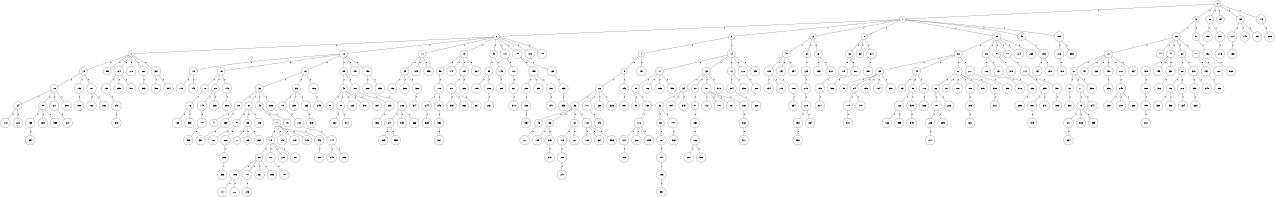 graph G {
size="8.5,11;"
ratio = "expand;"
fixedsize="true;"
overlap="scale;"
node[shape=circle,width=.12,hight=.12,fontsize=12]
edge[fontsize=12]

0[label=" 0" color=black, pos="0.77842098,0.25674636!"];
1[label=" 1" color=black, pos="1.9049981,0.26647575!"];
2[label=" 2" color=black, pos="1.5412424,2.3036731!"];
3[label=" 3" color=black, pos="0.77726822,2.9878642!"];
4[label=" 4" color=black, pos="1.0982365,1.9909576!"];
5[label=" 5" color=black, pos="1.7863828,0.68780902!"];
6[label=" 6" color=black, pos="2.0718259,1.401129!"];
7[label=" 7" color=black, pos="2.110146,1.424908!"];
8[label=" 8" color=black, pos="1.7976215,2.0979004!"];
9[label=" 9" color=black, pos="1.9131542,1.0426592!"];
10[label=" 10" color=black, pos="2.2223465,0.77621769!"];
11[label=" 11" color=black, pos="2.1148169,2.7422614!"];
12[label=" 12" color=black, pos="1.7969091,0.99583498!"];
13[label=" 13" color=black, pos="0.74603958,2.208138!"];
14[label=" 14" color=black, pos="1.6995055,0.94077209!"];
15[label=" 15" color=black, pos="2.8800964,1.6982185!"];
16[label=" 16" color=black, pos="2.0473344,1.3803375!"];
17[label=" 17" color=black, pos="1.160495,2.4148853!"];
18[label=" 18" color=black, pos="2.769329,2.3824562!"];
19[label=" 19" color=black, pos="2.9551849,0.097199372!"];
20[label=" 20" color=black, pos="0.85793663,1.335386!"];
21[label=" 21" color=black, pos="2.7766784,0.42184173!"];
22[label=" 22" color=black, pos="0.1527909,1.2858354!"];
23[label=" 23" color=black, pos="2.7282939,1.7106052!"];
24[label=" 24" color=black, pos="2.7801728,1.736117!"];
25[label=" 25" color=black, pos="1.5139394,2.3235093!"];
26[label=" 26" color=black, pos="2.3421054,0.16741434!"];
27[label=" 27" color=black, pos="1.8306832,0.049384282!"];
28[label=" 28" color=black, pos="2.3576481,2.292596!"];
29[label=" 29" color=black, pos="0.92829419,2.6105103!"];
30[label=" 30" color=black, pos="2.0770516,1.1139724!"];
31[label=" 31" color=black, pos="2.8803997,2.5809739!"];
32[label=" 32" color=black, pos="1.9155202,0.60124028!"];
33[label=" 33" color=black, pos="1.4680932,1.712728!"];
34[label=" 34" color=black, pos="2.6307152,1.1074889!"];
35[label=" 35" color=black, pos="1.144756,0.15001818!"];
36[label=" 36" color=black, pos="1.5416434,0.63673053!"];
37[label=" 37" color=black, pos="0.15705199,1.5510227!"];
38[label=" 38" color=black, pos="2.1435866,0.039449084!"];
39[label=" 39" color=black, pos="1.4895726,2.6845587!"];
40[label=" 40" color=black, pos="0.93751381,1.8345524!"];
41[label=" 41" color=black, pos="0.21054857,0.21580564!"];
42[label=" 42" color=black, pos="2.4274228,1.3026621!"];
43[label=" 43" color=black, pos="1.4801676,2.0745829!"];
44[label=" 44" color=black, pos="2.8952945,0.4917486!"];
45[label=" 45" color=black, pos="0.95855428,1.2864501!"];
46[label=" 46" color=black, pos="2.7077663,0.12612708!"];
47[label=" 47" color=black, pos="1.9463221,2.6024318!"];
48[label=" 48" color=black, pos="0.096484751,1.2894429!"];
49[label=" 49" color=black, pos="1.9842646,1.148297!"];
50[label=" 50" color=black, pos="2.8285431,2.9838662!"];
51[label=" 51" color=black, pos="0.9036394,1.3305217!"];
52[label=" 52" color=black, pos="0.76976256,0.85128038!"];
53[label=" 53" color=black, pos="1.8650416,1.8304577!"];
54[label=" 54" color=black, pos="2.4636296,2.7701468!"];
55[label=" 55" color=black, pos="2.7672705,1.2937876!"];
56[label=" 56" color=black, pos="0.80956283,1.1707886!"];
57[label=" 57" color=black, pos="1.0884791,0.20551488!"];
58[label=" 58" color=black, pos="2.7700448,2.2257329!"];
59[label=" 59" color=black, pos="1.2478302,0.47261808!"];
60[label=" 60" color=black, pos="1.378525,1.7459096!"];
61[label=" 61" color=black, pos="2.4616289,0.81637452!"];
62[label=" 62" color=black, pos="1.5329521,2.3352102!"];
63[label=" 63" color=black, pos="0.95909999,2.1639779!"];
64[label=" 64" color=black, pos="0.21222833,1.5624903!"];
65[label=" 65" color=black, pos="2.6538522,2.2177296!"];
66[label=" 66" color=black, pos="2.9573863,2.0975812!"];
67[label=" 67" color=black, pos="2.9997172,0.22280925!"];
68[label=" 68" color=black, pos="2.8940977,1.6218088!"];
69[label=" 69" color=black, pos="1.5450862,2.2809851!"];
70[label=" 70" color=black, pos="2.0247047,2.3782609!"];
71[label=" 71" color=black, pos="1.2451931,2.7524675!"];
72[label=" 72" color=black, pos="1.8770053,0.7581289!"];
73[label=" 73" color=black, pos="2.0829629,1.9547545!"];
74[label=" 74" color=black, pos="0.41932109,0.24556562!"];
75[label=" 75" color=black, pos="2.6225349,1.7972804!"];
76[label=" 76" color=black, pos="0.43709374,1.8723593!"];
77[label=" 77" color=black, pos="2.8572725,2.0602182!"];
78[label=" 78" color=black, pos="1.7695397,0.86578178!"];
79[label=" 79" color=black, pos="2.9807178,1.4721543!"];
80[label=" 80" color=black, pos="0.93320697,1.3885806!"];
81[label=" 81" color=black, pos="2.2061417,2.056519!"];
82[label=" 82" color=black, pos="0.39567077,0.044501061!"];
83[label=" 83" color=black, pos="0.77045951,0.53483836!"];
84[label=" 84" color=black, pos="1.2608707,1.1897332!"];
85[label=" 85" color=black, pos="1.560542,0.00012033526!"];
86[label=" 86" color=black, pos="1.6884303,2.3448145!"];
87[label=" 87" color=black, pos="2.4841514,0.5268712!"];
88[label=" 88" color=black, pos="0.047251959,0.4335282!"];
89[label=" 89" color=black, pos="1.2587869,1.8788564!"];
90[label=" 90" color=black, pos="2.7921319,1.6726634!"];
91[label=" 91" color=black, pos="1.765139,0.77014463!"];
92[label=" 92" color=black, pos="1.6146993,1.1441529!"];
93[label=" 93" color=black, pos="2.2098291,0.50532307!"];
94[label=" 94" color=black, pos="1.0101754,0.56740752!"];
95[label=" 95" color=black, pos="0.6671064,1.9116851!"];
96[label=" 96" color=black, pos="0.0097305211,2.967752!"];
97[label=" 97" color=black, pos="1.8352605,0.92297507!"];
98[label=" 98" color=black, pos="0.76996598,2.1899837!"];
99[label=" 99" color=black, pos="1.8031401,1.5611147!"];
100[label=" 100" color=black, pos="0.92000612,1.5930808!"];
101[label=" 101" color=black, pos="1.8495409,1.0280946!"];
102[label=" 102" color=black, pos="0.9485415,1.3540429!"];
103[label=" 103" color=black, pos="1.6897809,1.3300063!"];
104[label=" 104" color=black, pos="2.6109412,0.96802879!"];
105[label=" 105" color=black, pos="2.1443668,2.073594!"];
106[label=" 106" color=black, pos="0.48664229,2.4494377!"];
107[label=" 107" color=black, pos="0.22370609,0.70762191!"];
108[label=" 108" color=black, pos="1.71582,2.2735474!"];
109[label=" 109" color=black, pos="1.3991066,0.42507709!"];
110[label=" 110" color=black, pos="1.8971442,2.963296!"];
111[label=" 111" color=black, pos="0.044848006,1.2864364!"];
112[label=" 112" color=black, pos="1.5910606,1.101991!"];
113[label=" 113" color=black, pos="0.14546907,2.6497601!"];
114[label=" 114" color=black, pos="0.43916275,0.92189379!"];
115[label=" 115" color=black, pos="0.1097502,1.8065811!"];
116[label=" 116" color=black, pos="0.93021844,0.3909311!"];
117[label=" 117" color=black, pos="0.38177052,1.6769732!"];
118[label=" 118" color=black, pos="0.5951282,2.8658397!"];
119[label=" 119" color=black, pos="1.9335716,2.2957655!"];
120[label=" 120" color=black, pos="0.40674137,0.26005949!"];
121[label=" 121" color=black, pos="0.5733414,1.1843218!"];
122[label=" 122" color=black, pos="0.0090173497,2.675373!"];
123[label=" 123" color=black, pos="0.7357313,0.94433778!"];
124[label=" 124" color=black, pos="0.56208254,2.9952748!"];
125[label=" 125" color=black, pos="2.1512771,0.22276776!"];
126[label=" 126" color=black, pos="1.3125173,2.3863815!"];
127[label=" 127" color=black, pos="1.2408836,1.770721!"];
128[label=" 128" color=black, pos="1.0799033,2.1998355!"];
129[label=" 129" color=black, pos="0.94060005,0.6657489!"];
130[label=" 130" color=black, pos="0.49037286,1.0683849!"];
131[label=" 131" color=black, pos="1.823076,1.8920539!"];
132[label=" 132" color=black, pos="0.3479916,2.3290116!"];
133[label=" 133" color=black, pos="1.5595767,1.2456739!"];
134[label=" 134" color=black, pos="0.64038681,1.1181829!"];
135[label=" 135" color=black, pos="0.31420234,1.5288955!"];
136[label=" 136" color=black, pos="2.9196844,0.047350411!"];
137[label=" 137" color=black, pos="2.1128882,0.8099018!"];
138[label=" 138" color=black, pos="1.0542212,0.82936523!"];
139[label=" 139" color=black, pos="2.8910095,2.2624557!"];
140[label=" 140" color=black, pos="1.6087478,2.7382697!"];
141[label=" 141" color=black, pos="2.1432466,2.0404186!"];
142[label=" 142" color=black, pos="2.6159991,0.66490382!"];
143[label=" 143" color=black, pos="2.0475054,1.3243071!"];
144[label=" 144" color=black, pos="1.9225302,0.82747413!"];
145[label=" 145" color=black, pos="2.0847568,1.6386795!"];
146[label=" 146" color=black, pos="1.5156627,0.016275183!"];
147[label=" 147" color=black, pos="2.1894638,1.6456732!"];
148[label=" 148" color=black, pos="2.8701981,2.9665363!"];
149[label=" 149" color=black, pos="2.3678866,1.797078!"];
150[label=" 150" color=black, pos="1.1655564,2.9140871!"];
151[label=" 151" color=black, pos="0.65578114,0.1802515!"];
152[label=" 152" color=black, pos="0.61005169,0.6137298!"];
153[label=" 153" color=black, pos="0.64510155,2.8337865!"];
154[label=" 154" color=black, pos="1.720454,2.5674364!"];
155[label=" 155" color=black, pos="0.12879255,2.7081295!"];
156[label=" 156" color=black, pos="0.59705254,2.0124353!"];
157[label=" 157" color=black, pos="0.68162071,1.9488249!"];
158[label=" 158" color=black, pos="2.2714952,0.060238885!"];
159[label=" 159" color=black, pos="1.1013062,2.5055877!"];
160[label=" 160" color=black, pos="0.24821601,0.40616638!"];
161[label=" 161" color=black, pos="1.3717268,2.0540818!"];
162[label=" 162" color=black, pos="0.090014581,2.0020986!"];
163[label=" 163" color=black, pos="1.8346277,1.2177978!"];
164[label=" 164" color=black, pos="1.384894,2.3966195!"];
165[label=" 165" color=black, pos="1.0397464,2.9136918!"];
166[label=" 166" color=black, pos="0.20835632,1.2385179!"];
167[label=" 167" color=black, pos="1.2144211,0.021020399!"];
168[label=" 168" color=black, pos="0.86342306,0.35595464!"];
169[label=" 169" color=black, pos="2.6671397,1.3273306!"];
170[label=" 170" color=black, pos="2.0315546,1.9759614!"];
171[label=" 171" color=black, pos="0.039657369,0.29786262!"];
172[label=" 172" color=black, pos="2.4239922,1.491066!"];
173[label=" 173" color=black, pos="2.0399264,2.7749802!"];
174[label=" 174" color=black, pos="1.3786885,2.5579452!"];
175[label=" 175" color=black, pos="2.7576037,2.0557466!"];
176[label=" 176" color=black, pos="1.0061524,1.8561766!"];
177[label=" 177" color=black, pos="1.8217377,2.4304463!"];
178[label=" 178" color=black, pos="2.5129364,2.7194746!"];
179[label=" 179" color=black, pos="0.60016689,2.9771451!"];
180[label=" 180" color=black, pos="0.71181932,0.4878978!"];
181[label=" 181" color=black, pos="1.8729689,2.8446782e-05!"];
182[label=" 182" color=black, pos="0.27637619,0.84476698!"];
183[label=" 183" color=black, pos="2.1369393,1.6550067!"];
184[label=" 184" color=black, pos="0.31221488,1.8163838!"];
185[label=" 185" color=black, pos="2.6946905,0.98724488!"];
186[label=" 186" color=black, pos="2.6532379,2.7602207!"];
187[label=" 187" color=black, pos="2.7240568,2.2775639!"];
188[label=" 188" color=black, pos="2.2055769,1.1876218!"];
189[label=" 189" color=black, pos="0.028339794,1.3302033!"];
190[label=" 190" color=black, pos="2.7456239,2.3386959!"];
191[label=" 191" color=black, pos="1.0754839,2.025655!"];
192[label=" 192" color=black, pos="1.5048859,2.5216514!"];
193[label=" 193" color=black, pos="1.088869,0.40720327!"];
194[label=" 194" color=black, pos="2.2156157,1.9955117!"];
195[label=" 195" color=black, pos="2.9047897,0.37554857!"];
196[label=" 196" color=black, pos="2.0385374,2.1889125!"];
197[label=" 197" color=black, pos="1.7508206,1.3715932!"];
198[label=" 198" color=black, pos="2.6940861,0.37900776!"];
199[label=" 199" color=black, pos="0.70399169,1.1572687!"];
200[label=" 200" color=black, pos="0.24670159,1.4084539!"];
201[label=" 201" color=black, pos="2.1878163,1.0776775!"];
202[label=" 202" color=black, pos="2.9830812,1.3431046!"];
203[label=" 203" color=black, pos="1.346265,2.9982375!"];
204[label=" 204" color=black, pos="1.2818235,2.4516796!"];
205[label=" 205" color=black, pos="1.7062658,1.5290886!"];
206[label=" 206" color=black, pos="2.5335619,0.16992183!"];
207[label=" 207" color=black, pos="0.31275911,2.4464312!"];
208[label=" 208" color=black, pos="2.0061106,1.8950313!"];
209[label=" 209" color=black, pos="2.6705423,2.597359!"];
210[label=" 210" color=black, pos="2.0458981,2.5414944!"];
211[label=" 211" color=black, pos="1.6591167,0.77696548!"];
212[label=" 212" color=black, pos="0.72688192,0.97358427!"];
213[label=" 213" color=black, pos="0.051917912,1.8334996!"];
214[label=" 214" color=black, pos="1.4107692,0.82303344!"];
215[label=" 215" color=black, pos="1.330612,0.28298904!"];
216[label=" 216" color=black, pos="2.1243498,2.5306496!"];
217[label=" 217" color=black, pos="1.1507292,0.44851562!"];
218[label=" 218" color=black, pos="1.0684721,2.5887904!"];
219[label=" 219" color=black, pos="1.5297419,0.66852904!"];
220[label=" 220" color=black, pos="0.59440103,0.68977155!"];
221[label=" 221" color=black, pos="2.1447862,2.2317988!"];
222[label=" 222" color=black, pos="2.5266926,2.2790837!"];
223[label=" 223" color=black, pos="2.3242968,2.1940272!"];
224[label=" 224" color=black, pos="1.7400931,1.2435387!"];
225[label=" 225" color=black, pos="2.8526853,0.087449695!"];
226[label=" 226" color=black, pos="1.6820643,2.6487463!"];
227[label=" 227" color=black, pos="2.0419961,1.4684301!"];
228[label=" 228" color=black, pos="1.9593887,0.28271603!"];
229[label=" 229" color=black, pos="2.6814728,2.6597303!"];
230[label=" 230" color=black, pos="0.56934702,2.0654699!"];
231[label=" 231" color=black, pos="0.50088677,0.34229047!"];
232[label=" 232" color=black, pos="2.9841739,2.1318022!"];
233[label=" 233" color=black, pos="2.2778835,0.75801669!"];
234[label=" 234" color=black, pos="0.89549208,1.1717541!"];
235[label=" 235" color=black, pos="2.7240384,0.57388525!"];
236[label=" 236" color=black, pos="0.79838576,2.7876019!"];
237[label=" 237" color=black, pos="1.3711161,2.6880239!"];
238[label=" 238" color=black, pos="1.3861461,0.83410696!"];
239[label=" 239" color=black, pos="0.012990919,2.1280128!"];
240[label=" 240" color=black, pos="0.76222662,2.834024!"];
241[label=" 241" color=black, pos="1.479067,1.000058!"];
242[label=" 242" color=black, pos="0.99880373,2.3120472!"];
243[label=" 243" color=black, pos="0.81199631,1.4062691!"];
244[label=" 244" color=black, pos="2.7425337,1.0902406!"];
245[label=" 245" color=black, pos="2.6412031,0.054112894!"];
246[label=" 246" color=black, pos="1.5317582,2.9143822!"];
247[label=" 247" color=black, pos="2.0646173,1.541914!"];
248[label=" 248" color=black, pos="2.30221,2.8669541!"];
249[label=" 249" color=black, pos="0.96797871,0.15583598!"];
250[label=" 250" color=black, pos="1.0388242,0.68962453!"];
251[label=" 251" color=black, pos="2.3538156,0.46120262!"];
252[label=" 252" color=black, pos="0.28976464,1.2099991!"];
253[label=" 253" color=black, pos="2.3297076,0.95831704!"];
254[label=" 254" color=black, pos="0.15233186,0.40621503!"];
255[label=" 255" color=black, pos="2.9150941,0.043793031!"];
256[label=" 256" color=black, pos="2.324067,1.998581!"];
257[label=" 257" color=black, pos="2.7777592,1.2588281!"];
258[label=" 258" color=black, pos="0.62230018,1.667404!"];
259[label=" 259" color=black, pos="0.044346317,1.0724651!"];
260[label=" 260" color=black, pos="0.68004977,0.26507874!"];
261[label=" 261" color=black, pos="0.54657621,1.8712233!"];
262[label=" 262" color=black, pos="1.096095,1.9158572!"];
263[label=" 263" color=black, pos="1.2255673,0.2284932!"];
264[label=" 264" color=black, pos="0.87039732,0.84168003!"];
265[label=" 265" color=black, pos="0.38149125,1.4647399!"];
266[label=" 266" color=black, pos="0.048960845,2.9799072!"];
267[label=" 267" color=black, pos="2.2607504,2.4274181!"];
268[label=" 268" color=black, pos="1.3348365,2.9505576!"];
269[label=" 269" color=black, pos="0.91589264,0.58032078!"];
270[label=" 270" color=black, pos="0.099219247,0.023176706!"];
271[label=" 271" color=black, pos="0.45582821,2.8744209!"];
272[label=" 272" color=black, pos="0.47874415,0.97438202!"];
273[label=" 273" color=black, pos="2.8166091,2.8640268!"];
274[label=" 274" color=black, pos="2.5712658,1.9588771!"];
275[label=" 275" color=black, pos="2.8963063,2.7728164!"];
276[label=" 276" color=black, pos="1.0787921,2.1125555!"];
277[label=" 277" color=black, pos="0.5451549,1.0066723!"];
278[label=" 278" color=black, pos="2.1890543,1.9691607!"];
279[label=" 279" color=black, pos="2.281519,0.97110803!"];
280[label=" 280" color=black, pos="0.55968256,2.6204985!"];
281[label=" 281" color=black, pos="0.38461196,0.24186162!"];
282[label=" 282" color=black, pos="1.3284594,0.78789391!"];
283[label=" 283" color=black, pos="1.587034,2.4559085!"];
284[label=" 284" color=black, pos="1.2840843,2.6605108!"];
285[label=" 285" color=black, pos="0.26134036,0.4736133!"];
286[label=" 286" color=black, pos="0.6970322,2.0952772!"];
287[label=" 287" color=black, pos="0.28635565,2.7388143!"];
288[label=" 288" color=black, pos="2.0118752,2.2223299!"];
289[label=" 289" color=black, pos="2.8438381,1.3523649!"];
290[label=" 290" color=black, pos="1.6649302,2.3970631!"];
291[label=" 291" color=black, pos="0.70096909,0.91779026!"];
292[label=" 292" color=black, pos="0.42143566,1.8142925!"];
293[label=" 293" color=black, pos="0.24548421,1.1331707!"];
294[label=" 294" color=black, pos="2.7306798,2.9210676!"];
295[label=" 295" color=black, pos="2.294833,1.8630737!"];
296[label=" 296" color=black, pos="2.0191946,1.7031954!"];
297[label=" 297" color=black, pos="1.5495951,2.0353301!"];
298[label=" 298" color=black, pos="1.1958192,2.4664895!"];
299[label=" 299" color=black, pos="2.2853648,1.8818416!"];
300[label=" 300" color=black, pos="1.9625808,1.3895765!"];
301[label=" 301" color=black, pos="0.98403993,0.15058142!"];
302[label=" 302" color=black, pos="2.751195,2.7317553!"];
303[label=" 303" color=black, pos="2.7315308,0.35273628!"];
304[label=" 304" color=black, pos="1.6802325,0.6137581!"];
305[label=" 305" color=black, pos="0.11149204,2.4443529!"];
306[label=" 306" color=black, pos="1.0814814,2.2040994!"];
307[label=" 307" color=black, pos="0.29512211,1.0736468!"];
308[label=" 308" color=black, pos="2.7820752,1.4657679!"];
309[label=" 309" color=black, pos="0.98597054,2.4808348!"];
310[label=" 310" color=black, pos="0.68799833,2.7831936!"];
311[label=" 311" color=black, pos="0.80741906,1.1702546!"];
312[label=" 312" color=black, pos="1.1918616,2.7174792!"];
313[label=" 313" color=black, pos="1.4331009,2.6106648!"];
314[label=" 314" color=black, pos="1.0726745,2.8814286!"];
315[label=" 315" color=black, pos="1.9007053,1.6254995!"];
316[label=" 316" color=black, pos="2.4182988,2.4488956!"];
317[label=" 317" color=black, pos="0.70761673,0.14143489!"];
318[label=" 318" color=black, pos="1.1423205,0.81514423!"];
319[label=" 319" color=black, pos="1.0605584,2.4373912!"];
320[label=" 320" color=black, pos="1.7694115,0.55577367!"];
321[label=" 321" color=black, pos="0.31670246,1.7170947!"];
322[label=" 322" color=black, pos="0.98120281,1.7571735!"];
323[label=" 323" color=black, pos="2.5535988,0.56468861!"];
324[label=" 324" color=black, pos="2.4739404,2.3761669!"];
325[label=" 325" color=black, pos="0.94331457,2.5771722!"];
326[label=" 326" color=black, pos="0.44223026,2.0353746!"];
327[label=" 327" color=black, pos="0.37771519,0.75520869!"];
328[label=" 328" color=black, pos="0.62763619,2.349639!"];
329[label=" 329" color=black, pos="2.4774209,0.33371556!"];
330[label=" 330" color=black, pos="2.6652571,2.3405318!"];
331[label=" 331" color=black, pos="0.473562,0.19075342!"];
332[label=" 332" color=black, pos="1.9188046,0.12905943!"];
333[label=" 333" color=black, pos="0.084522031,1.9477542!"];
334[label=" 334" color=black, pos="1.098548,1.029541!"];
335[label=" 335" color=black, pos="0.45589471,2.6233898!"];
336[label=" 336" color=black, pos="2.095732,0.02786954!"];
337[label=" 337" color=black, pos="0.039762635,1.0317766!"];
338[label=" 338" color=black, pos="1.4524741,2.9238756!"];
339[label=" 339" color=black, pos="2.2775288,2.8735385!"];
340[label=" 340" color=black, pos="2.6815493,2.0584526!"];
341[label=" 341" color=black, pos="2.7088295,0.29282362!"];
342[label=" 342" color=black, pos="0.98933573,0.28364065!"];
343[label=" 343" color=black, pos="1.1071142,1.5287613!"];
344[label=" 344" color=black, pos="2.8800594,1.7759991!"];
345[label=" 345" color=black, pos="2.918216,1.6248417!"];
346[label=" 346" color=black, pos="2.1800841,0.29672626!"];
347[label=" 347" color=black, pos="2.6633463,2.6539464!"];
348[label=" 348" color=black, pos="1.1728627,0.11096698!"];
349[label=" 349" color=black, pos="0.71860584,1.6890697!"];
350[label=" 350" color=black, pos="1.7261552,0.15317201!"];
351[label=" 351" color=black, pos="2.8797408,0.036115659!"];
352[label=" 352" color=black, pos="0.23856423,1.6796222!"];
353[label=" 353" color=black, pos="0.61989052,2.5274703!"];
354[label=" 354" color=black, pos="0.85318121,1.2575876!"];
355[label=" 355" color=black, pos="0.99446134,2.8614232!"];
356[label=" 356" color=black, pos="2.623933,0.049016217!"];
357[label=" 357" color=black, pos="2.3761808,0.050480421!"];
358[label=" 358" color=black, pos="2.7107962,0.93560537!"];
359[label=" 359" color=black, pos="2.8855858,2.3503372!"];
360[label=" 360" color=black, pos="1.7838358,1.2809302!"];
361[label=" 361" color=black, pos="2.3344233,2.203701!"];
362[label=" 362" color=black, pos="2.6325971,1.704132!"];
363[label=" 363" color=black, pos="2.3728226,0.7943825!"];
364[label=" 364" color=black, pos="0.5379454,1.3392945!"];
365[label=" 365" color=black, pos="1.5814846,1.0164621!"];
366[label=" 366" color=black, pos="2.5934273,2.8828179!"];
367[label=" 367" color=black, pos="1.9237885,0.60316312!"];
368[label=" 368" color=black, pos="2.2631145,1.1113507!"];
369[label=" 369" color=black, pos="1.6924939,1.7851422!"];
370[label=" 370" color=black, pos="0.77634029,1.9521495!"];
371[label=" 371" color=black, pos="0.054829416,0.14591852!"];
372[label=" 372" color=black, pos="1.5899307,1.506901!"];
373[label=" 373" color=black, pos="1.8749879,0.46369617!"];
374[label=" 374" color=black, pos="1.4754306,1.9474283!"];
375[label=" 375" color=black, pos="2.5796692,2.1068435!"];
376[label=" 376" color=black, pos="2.4346848,1.4403213!"];
377[label=" 377" color=black, pos="0.53324592,1.4522697!"];
378[label=" 378" color=black, pos="0.71473771,1.4587491!"];
379[label=" 379" color=black, pos="2.1509512,0.36234194!"];
380[label=" 380" color=black, pos="2.0898806,0.91229719!"];
381[label=" 381" color=black, pos="1.392606,0.43328369!"];
382[label=" 382" color=black, pos="1.7225074,0.26725581!"];
383[label=" 383" color=black, pos="2.9313034,2.1449602!"];
384[label=" 384" color=black, pos="2.5922935,2.4931668!"];
385[label=" 385" color=black, pos="2.810745,1.4351257!"];
386[label=" 386" color=black, pos="2.3498557,2.2950499!"];
387[label=" 387" color=black, pos="2.4985424,0.24168871!"];
388[label=" 388" color=black, pos="0.52663475,1.5532915!"];
389[label=" 389" color=black, pos="2.5299793,2.7872775!"];
390[label=" 390" color=black, pos="2.3672872,1.5546633!"];
391[label=" 391" color=black, pos="0.4286326,0.6645788!"];
392[label=" 392" color=black, pos="1.284905,1.1464656!"];
393[label=" 393" color=black, pos="2.1031821,2.6211327!"];
394[label=" 394" color=black, pos="2.4754661,2.9538446!"];
395[label=" 395" color=black, pos="2.5735745,0.56243155!"];
396[label=" 396" color=black, pos="0.34951926,1.01945!"];
397[label=" 397" color=black, pos="1.1022983,0.13198521!"];
398[label=" 398" color=black, pos="1.8612607,0.76817615!"];
399[label=" 399" color=black, pos="2.3862719,0.31081947!"];
0--1[label="1"]
0--5[label="1"]
0--22[label="1"]
0--54[label="1"]
0--99[label="1"]
0--116[label="1"]
1--2[label="1"]
1--3[label="1"]
1--6[label="1"]
1--8[label="1"]
1--29[label="1"]
1--40[label="1"]
1--200[label="1"]
2--7[label="1"]
2--10[label="1"]
2--11[label="1"]
2--19[label="1"]
2--45[label="1"]
2--107[label="1"]
2--108[label="1"]
2--109[label="1"]
2--188[label="1"]
3--4[label="1"]
3--14[label="1"]
4--9[label="1"]
4--197[label="1"]
5--20[label="1"]
5--57[label="1"]
6--49[label="1"]
6--64[label="1"]
6--67[label="1"]
7--12[label="1"]
7--59[label="1"]
7--104[label="1"]
7--278[label="1"]
7--281[label="1"]
7--331[label="1"]
8--60[label="1"]
8--69[label="1"]
8--314[label="1"]
9--26[label="1"]
9--246[label="1"]
10--13[label="1"]
10--15[label="1"]
10--16[label="1"]
10--39[label="1"]
10--157[label="1"]
10--198[label="1"]
11--25[label="1"]
11--345[label="1"]
11--395[label="1"]
12--18[label="1"]
12--153[label="1"]
12--161[label="1"]
13--113[label="1"]
13--143[label="1"]
14--17[label="1"]
14--30[label="1"]
14--72[label="1"]
14--212[label="1"]
14--296[label="1"]
15--70[label="1"]
15--80[label="1"]
15--148[label="1"]
16--23[label="1"]
16--35[label="1"]
16--196[label="1"]
17--90[label="1"]
17--112[label="1"]
17--169[label="1"]
17--335[label="1"]
18--24[label="1"]
18--95[label="1"]
18--271[label="1"]
18--380[label="1"]
19--56[label="1"]
19--147[label="1"]
19--164[label="1"]
19--264[label="1"]
20--21[label="1"]
20--44[label="1"]
20--47[label="1"]
20--62[label="1"]
20--87[label="1"]
21--27[label="1"]
21--94[label="1"]
21--132[label="1"]
21--190[label="1"]
21--210[label="1"]
21--284[label="1"]
22--152[label="1"]
22--227[label="1"]
23--28[label="1"]
23--37[label="1"]
23--48[label="1"]
23--386[label="1"]
24--118[label="1"]
24--222[label="1"]
25--136[label="1"]
25--309[label="1"]
25--320[label="1"]
26--36[label="1"]
26--171[label="1"]
26--250[label="1"]
26--325[label="1"]
27--31[label="1"]
27--71[label="1"]
27--336[label="1"]
28--41[label="1"]
28--259[label="1"]
29--32[label="1"]
29--38[label="1"]
29--51[label="1"]
29--88[label="1"]
29--124[label="1"]
29--269[label="1"]
30--34[label="1"]
30--92[label="1"]
30--127[label="1"]
30--375[label="1"]
31--300[label="1"]
32--33[label="1"]
32--42[label="1"]
32--61[label="1"]
32--277[label="1"]
33--55[label="1"]
33--84[label="1"]
33--139[label="1"]
33--184[label="1"]
33--365[label="1"]
34--52[label="1"]
34--304[label="1"]
34--348[label="1"]
35--78[label="1"]
35--239[label="1"]
35--263[label="1"]
36--46[label="1"]
36--63[label="1"]
36--82[label="1"]
36--102[label="1"]
37--50[label="1"]
37--53[label="1"]
37--126[label="1"]
38--106[label="1"]
38--131[label="1"]
39--43[label="1"]
39--201[label="1"]
40--133[label="1"]
42--83[label="1"]
42--85[label="1"]
42--176[label="1"]
43--81[label="1"]
43--98[label="1"]
43--229[label="1"]
43--303[label="1"]
43--337[label="1"]
45--58[label="1"]
45--146[label="1"]
46--121[label="1"]
47--158[label="1"]
47--195[label="1"]
47--237[label="1"]
48--74[label="1"]
48--91[label="1"]
49--129[label="1"]
49--194[label="1"]
49--254[label="1"]
50--181[label="1"]
50--268[label="1"]
51--378[label="1"]
52--65[label="1"]
52--185[label="1"]
53--77[label="1"]
53--89[label="1"]
53--364[label="1"]
56--170[label="1"]
57--192[label="1"]
58--189[label="1"]
58--206[label="1"]
60--115[label="1"]
60--287[label="1"]
61--66[label="1"]
61--75[label="1"]
61--100[label="1"]
61--128[label="1"]
61--315[label="1"]
61--328[label="1"]
62--68[label="1"]
62--318[label="1"]
63--105[label="1"]
63--275[label="1"]
64--125[label="1"]
65--101[label="1"]
66--151[label="1"]
66--223[label="1"]
67--163[label="1"]
67--312[label="1"]
68--96[label="1"]
68--216[label="1"]
70--76[label="1"]
71--73[label="1"]
71--344[label="1"]
72--204[label="1"]
72--330[label="1"]
73--211[label="1"]
73--323[label="1"]
73--389[label="1"]
74--79[label="1"]
74--140[label="1"]
74--179[label="1"]
74--273[label="1"]
74--342[label="1"]
76--123[label="1"]
76--363[label="1"]
78--103[label="1"]
79--86[label="1"]
79--117[label="1"]
79--120[label="1"]
79--251[label="1"]
80--149[label="1"]
80--285[label="1"]
82--119[label="1"]
82--167[label="1"]
84--175[label="1"]
84--178[label="1"]
85--122[label="1"]
85--329[label="1"]
86--156[label="1"]
86--177[label="1"]
86--231[label="1"]
86--258[label="1"]
87--154[label="1"]
87--182[label="1"]
88--111[label="1"]
90--93[label="1"]
90--130[label="1"]
92--97[label="1"]
95--193[label="1"]
95--283[label="1"]
95--359[label="1"]
96--339[label="1"]
96--393[label="1"]
97--252[label="1"]
98--280[label="1"]
98--377[label="1"]
99--114[label="1"]
99--145[label="1"]
99--297[label="1"]
101--141[label="1"]
102--180[label="1"]
102--324[label="1"]
102--396[label="1"]
103--144[label="1"]
104--138[label="1"]
104--255[label="1"]
104--311[label="1"]
106--316[label="1"]
107--110[label="1"]
108--155[label="1"]
108--165[label="1"]
110--221[label="1"]
111--235[label="1"]
111--357[label="1"]
114--135[label="1"]
115--159[label="1"]
116--286[label="1"]
117--191[label="1"]
119--160[label="1"]
122--166[label="1"]
122--399[label="1"]
125--213[label="1"]
127--142[label="1"]
127--187[label="1"]
127--207[label="1"]
127--282[label="1"]
128--205[label="1"]
129--134[label="1"]
129--173[label="1"]
129--186[label="1"]
130--172[label="1"]
131--230[label="1"]
133--137[label="1"]
133--238[label="1"]
138--242[label="1"]
141--183[label="1"]
144--248[label="1"]
144--352[label="1"]
146--209[label="1"]
148--388[label="1"]
149--150[label="1"]
150--203[label="1"]
151--225[label="1"]
151--295[label="1"]
153--398[label="1"]
154--290[label="1"]
155--232[label="1"]
155--257[label="1"]
155--327[label="1"]
156--174[label="1"]
156--261[label="1"]
158--168[label="1"]
159--317[label="1"]
160--241[label="1"]
161--162[label="1"]
161--262[label="1"]
164--217[label="1"]
164--226[label="1"]
165--233[label="1"]
168--199[label="1"]
170--244[label="1"]
170--346[label="1"]
171--240[label="1"]
172--214[label="1"]
172--228[label="1"]
172--299[label="1"]
175--301[label="1"]
176--326[label="1"]
177--243[label="1"]
183--387[label="1"]
185--382[label="1"]
186--334[label="1"]
190--236[label="1"]
192--368[label="1"]
193--294[label="1"]
196--249[label="1"]
198--208[label="1"]
198--293[label="1"]
199--202[label="1"]
200--218[label="1"]
200--358[label="1"]
201--298[label="1"]
204--220[label="1"]
205--321[label="1"]
206--267[label="1"]
208--215[label="1"]
210--245[label="1"]
211--234[label="1"]
212--260[label="1"]
213--219[label="1"]
214--270[label="1"]
215--247[label="1"]
215--343[label="1"]
215--366[label="1"]
216--224[label="1"]
217--305[label="1"]
217--362[label="1"]
217--381[label="1"]
218--370[label="1"]
219--292[label="1"]
219--384[label="1"]
221--310[label="1"]
225--274[label="1"]
227--276[label="1"]
230--253[label="1"]
232--256[label="1"]
233--353[label="1"]
235--307[label="1"]
235--347[label="1"]
237--376[label="1"]
242--373[label="1"]
244--369[label="1"]
245--265[label="1"]
245--279[label="1"]
245--288[label="1"]
246--397[label="1"]
247--289[label="1"]
247--355[label="1"]
252--266[label="1"]
256--354[label="1"]
259--351[label="1"]
263--313[label="1"]
266--291[label="1"]
266--306[label="1"]
268--322[label="1"]
271--272[label="1"]
275--319[label="1"]
277--308[label="1"]
281--383[label="1"]
282--302[label="1"]
287--338[label="1"]
292--332[label="1"]
298--392[label="1"]
302--371[label="1"]
307--379[label="1"]
314--391[label="1"]
318--333[label="1"]
318--340[label="1"]
320--374[label="1"]
322--356[label="1"]
327--341[label="1"]
328--372[label="1"]
329--349[label="1"]
331--390[label="1"]
331--394[label="1"]
333--360[label="1"]
342--361[label="1"]
346--350[label="1"]
350--367[label="1"]
357--385[label="1"]

}
